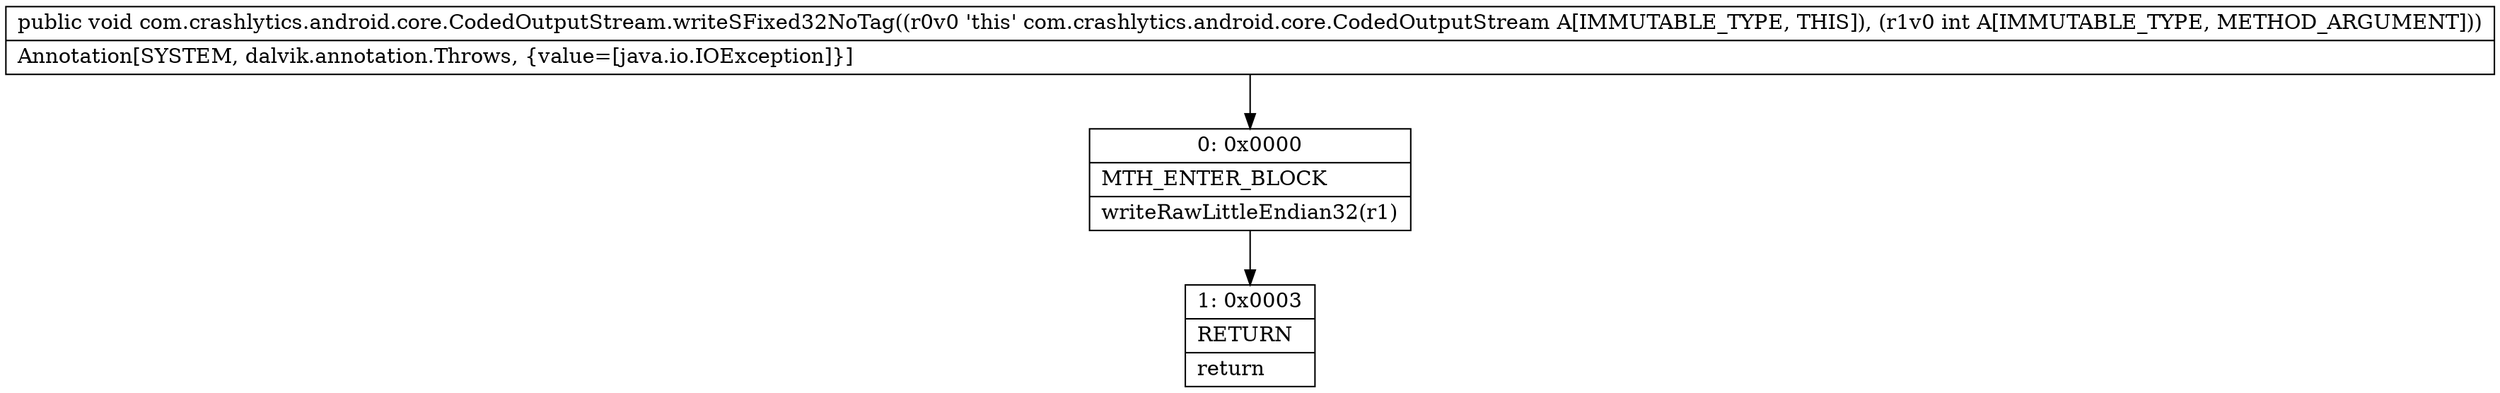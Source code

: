 digraph "CFG forcom.crashlytics.android.core.CodedOutputStream.writeSFixed32NoTag(I)V" {
Node_0 [shape=record,label="{0\:\ 0x0000|MTH_ENTER_BLOCK\l|writeRawLittleEndian32(r1)\l}"];
Node_1 [shape=record,label="{1\:\ 0x0003|RETURN\l|return\l}"];
MethodNode[shape=record,label="{public void com.crashlytics.android.core.CodedOutputStream.writeSFixed32NoTag((r0v0 'this' com.crashlytics.android.core.CodedOutputStream A[IMMUTABLE_TYPE, THIS]), (r1v0 int A[IMMUTABLE_TYPE, METHOD_ARGUMENT]))  | Annotation[SYSTEM, dalvik.annotation.Throws, \{value=[java.io.IOException]\}]\l}"];
MethodNode -> Node_0;
Node_0 -> Node_1;
}

